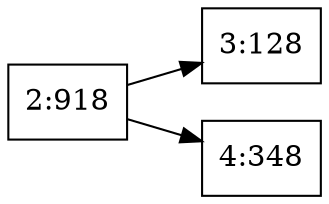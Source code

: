 digraph g { 
	rankdir = LR 
	2 [shape=box, label="2:918"] 
	2 -> 3
	2 -> 4
	3 [shape=box, label="3:128"] 
	4 [shape=box, label="4:348"] 
} 
